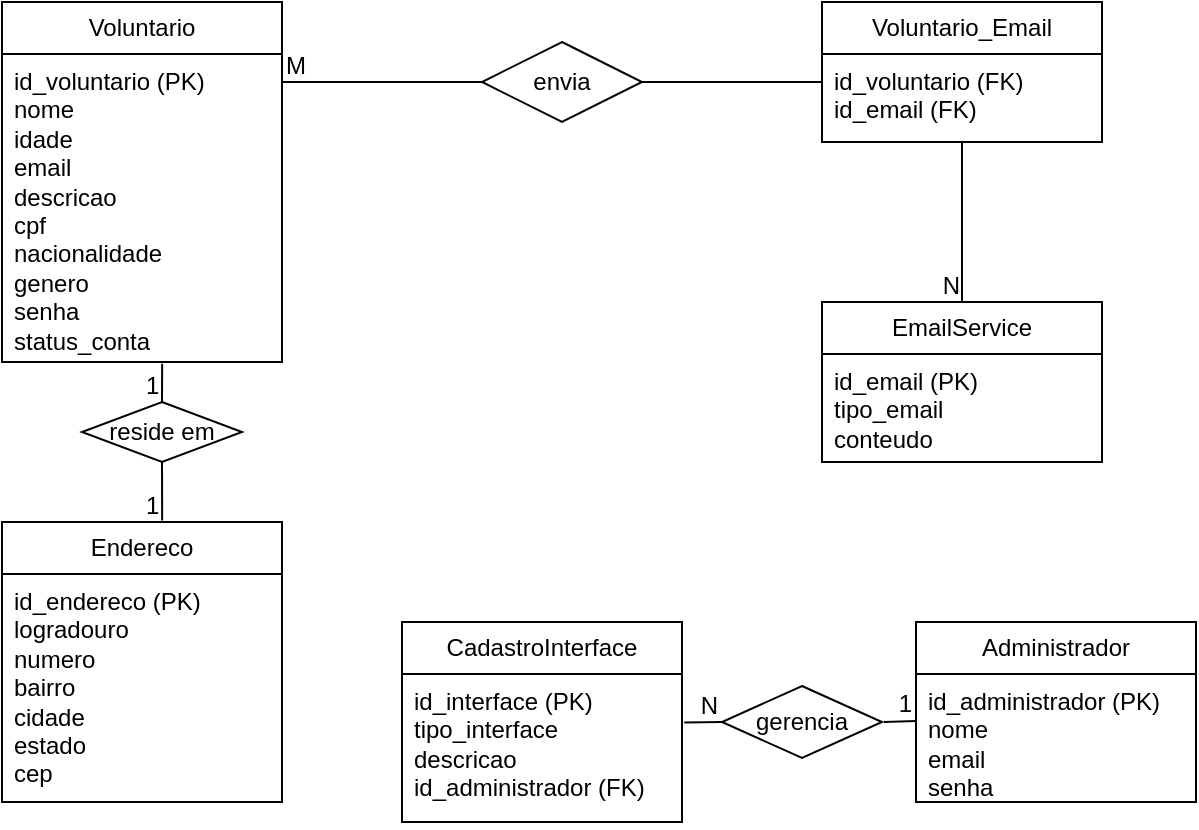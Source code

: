 <mxfile version="28.1.2">
  <diagram name="Página-1" id="8hhSlDrZpkO1EEdTNnP6">
    <mxGraphModel dx="1188" dy="716" grid="1" gridSize="10" guides="1" tooltips="1" connect="1" arrows="1" fold="1" page="1" pageScale="1" pageWidth="827" pageHeight="1169" math="0" shadow="0">
      <root>
        <mxCell id="w1I984R7f-KFnk7dsxQA-0" />
        <mxCell id="w1I984R7f-KFnk7dsxQA-1" parent="w1I984R7f-KFnk7dsxQA-0" />
        <mxCell id="YxrCOYH1ewUmFqthotfW-0" value="Voluntario" style="swimlane;fontStyle=0;childLayout=stackLayout;horizontal=1;startSize=26;fillColor=none;horizontalStack=0;resizeParent=1;resizeParentMax=0;resizeLast=0;collapsible=1;marginBottom=0;whiteSpace=wrap;html=1;" vertex="1" parent="w1I984R7f-KFnk7dsxQA-1">
          <mxGeometry x="80" y="80" width="140" height="180" as="geometry" />
        </mxCell>
        <mxCell id="YxrCOYH1ewUmFqthotfW-1" value="id_voluntario (PK)&lt;div&gt;nome&lt;/div&gt;&lt;div&gt;idade&lt;/div&gt;&lt;div&gt;email&lt;/div&gt;&lt;div&gt;descricao&lt;/div&gt;&lt;div&gt;cpf&lt;/div&gt;&lt;div&gt;nacionalidade&lt;/div&gt;&lt;div&gt;genero&lt;/div&gt;&lt;div&gt;senha&lt;/div&gt;&lt;div&gt;status_conta&lt;br&gt;&lt;div&gt;&lt;br&gt;&lt;/div&gt;&lt;div&gt;&lt;br&gt;&lt;/div&gt;&lt;/div&gt;" style="text;strokeColor=none;fillColor=none;align=left;verticalAlign=top;spacingLeft=4;spacingRight=4;overflow=hidden;rotatable=0;points=[[0,0.5],[1,0.5]];portConstraint=eastwest;whiteSpace=wrap;html=1;" vertex="1" parent="YxrCOYH1ewUmFqthotfW-0">
          <mxGeometry y="26" width="140" height="154" as="geometry" />
        </mxCell>
        <mxCell id="YxrCOYH1ewUmFqthotfW-4" value="Voluntario_Email" style="swimlane;fontStyle=0;childLayout=stackLayout;horizontal=1;startSize=26;fillColor=none;horizontalStack=0;resizeParent=1;resizeParentMax=0;resizeLast=0;collapsible=1;marginBottom=0;whiteSpace=wrap;html=1;" vertex="1" parent="w1I984R7f-KFnk7dsxQA-1">
          <mxGeometry x="490" y="80" width="140" height="70" as="geometry">
            <mxRectangle x="490" y="80" width="130" height="30" as="alternateBounds" />
          </mxGeometry>
        </mxCell>
        <mxCell id="YxrCOYH1ewUmFqthotfW-5" value="id_voluntario (FK)&lt;div&gt;id_email (FK)&lt;/div&gt;" style="text;strokeColor=none;fillColor=none;align=left;verticalAlign=top;spacingLeft=4;spacingRight=4;overflow=hidden;rotatable=0;points=[[0,0.5],[1,0.5]];portConstraint=eastwest;whiteSpace=wrap;html=1;" vertex="1" parent="YxrCOYH1ewUmFqthotfW-4">
          <mxGeometry y="26" width="140" height="44" as="geometry" />
        </mxCell>
        <mxCell id="YxrCOYH1ewUmFqthotfW-8" value="EmailService" style="swimlane;fontStyle=0;childLayout=stackLayout;horizontal=1;startSize=26;fillColor=none;horizontalStack=0;resizeParent=1;resizeParentMax=0;resizeLast=0;collapsible=1;marginBottom=0;whiteSpace=wrap;html=1;" vertex="1" parent="w1I984R7f-KFnk7dsxQA-1">
          <mxGeometry x="490" y="230" width="140" height="80" as="geometry" />
        </mxCell>
        <mxCell id="YxrCOYH1ewUmFqthotfW-9" value="id_email (PK)&lt;div&gt;tipo_email&lt;/div&gt;&lt;div&gt;conteudo&lt;/div&gt;&lt;div&gt;&lt;br&gt;&lt;/div&gt;" style="text;strokeColor=none;fillColor=none;align=left;verticalAlign=top;spacingLeft=4;spacingRight=4;overflow=hidden;rotatable=0;points=[[0,0.5],[1,0.5]];portConstraint=eastwest;whiteSpace=wrap;html=1;" vertex="1" parent="YxrCOYH1ewUmFqthotfW-8">
          <mxGeometry y="26" width="140" height="54" as="geometry" />
        </mxCell>
        <mxCell id="YxrCOYH1ewUmFqthotfW-12" value="Endereco" style="swimlane;fontStyle=0;childLayout=stackLayout;horizontal=1;startSize=26;fillColor=none;horizontalStack=0;resizeParent=1;resizeParentMax=0;resizeLast=0;collapsible=1;marginBottom=0;whiteSpace=wrap;html=1;" vertex="1" parent="w1I984R7f-KFnk7dsxQA-1">
          <mxGeometry x="80" y="340" width="140" height="140" as="geometry" />
        </mxCell>
        <mxCell id="YxrCOYH1ewUmFqthotfW-13" value="id_endereco (PK)&lt;div&gt;logradouro&lt;/div&gt;&lt;div&gt;numero&lt;/div&gt;&lt;div&gt;bairro&lt;/div&gt;&lt;div&gt;cidade&lt;/div&gt;&lt;div&gt;estado&lt;/div&gt;&lt;div&gt;cep&lt;/div&gt;" style="text;strokeColor=none;fillColor=none;align=left;verticalAlign=top;spacingLeft=4;spacingRight=4;overflow=hidden;rotatable=0;points=[[0,0.5],[1,0.5]];portConstraint=eastwest;whiteSpace=wrap;html=1;" vertex="1" parent="YxrCOYH1ewUmFqthotfW-12">
          <mxGeometry y="26" width="140" height="114" as="geometry" />
        </mxCell>
        <mxCell id="YxrCOYH1ewUmFqthotfW-16" value="CadastroInterface" style="swimlane;fontStyle=0;childLayout=stackLayout;horizontal=1;startSize=26;fillColor=none;horizontalStack=0;resizeParent=1;resizeParentMax=0;resizeLast=0;collapsible=1;marginBottom=0;whiteSpace=wrap;html=1;" vertex="1" parent="w1I984R7f-KFnk7dsxQA-1">
          <mxGeometry x="280" y="390" width="140" height="100" as="geometry" />
        </mxCell>
        <mxCell id="YxrCOYH1ewUmFqthotfW-17" value="id_interface (PK)&lt;div&gt;tipo_interface&lt;/div&gt;&lt;div&gt;descricao&lt;/div&gt;&lt;div&gt;id_administrador (FK)&lt;/div&gt;" style="text;strokeColor=none;fillColor=none;align=left;verticalAlign=top;spacingLeft=4;spacingRight=4;overflow=hidden;rotatable=0;points=[[0,0.5],[1,0.5]];portConstraint=eastwest;whiteSpace=wrap;html=1;" vertex="1" parent="YxrCOYH1ewUmFqthotfW-16">
          <mxGeometry y="26" width="140" height="74" as="geometry" />
        </mxCell>
        <mxCell id="YxrCOYH1ewUmFqthotfW-20" value="Administrador" style="swimlane;fontStyle=0;childLayout=stackLayout;horizontal=1;startSize=26;fillColor=none;horizontalStack=0;resizeParent=1;resizeParentMax=0;resizeLast=0;collapsible=1;marginBottom=0;whiteSpace=wrap;html=1;" vertex="1" parent="w1I984R7f-KFnk7dsxQA-1">
          <mxGeometry x="537" y="390" width="140" height="90" as="geometry" />
        </mxCell>
        <mxCell id="YxrCOYH1ewUmFqthotfW-21" value="id_administrador (PK)&lt;div&gt;nome&lt;/div&gt;&lt;div&gt;email&lt;/div&gt;&lt;div&gt;senha&lt;/div&gt;" style="text;strokeColor=none;fillColor=none;align=left;verticalAlign=top;spacingLeft=4;spacingRight=4;overflow=hidden;rotatable=0;points=[[0,0.5],[1,0.5]];portConstraint=eastwest;whiteSpace=wrap;html=1;" vertex="1" parent="YxrCOYH1ewUmFqthotfW-20">
          <mxGeometry y="26" width="140" height="64" as="geometry" />
        </mxCell>
        <mxCell id="YxrCOYH1ewUmFqthotfW-25" value="" style="endArrow=none;html=1;rounded=0;entryX=0.5;entryY=0;entryDx=0;entryDy=0;" edge="1" parent="w1I984R7f-KFnk7dsxQA-1" target="YxrCOYH1ewUmFqthotfW-8">
          <mxGeometry relative="1" as="geometry">
            <mxPoint x="220" y="120" as="sourcePoint" />
            <mxPoint x="380" y="120" as="targetPoint" />
            <Array as="points">
              <mxPoint x="490" y="120" />
              <mxPoint x="490" y="150" />
              <mxPoint x="560" y="150" />
            </Array>
          </mxGeometry>
        </mxCell>
        <mxCell id="YxrCOYH1ewUmFqthotfW-26" value="M" style="resizable=0;html=1;whiteSpace=wrap;align=left;verticalAlign=bottom;" connectable="0" vertex="1" parent="YxrCOYH1ewUmFqthotfW-25">
          <mxGeometry x="-1" relative="1" as="geometry" />
        </mxCell>
        <mxCell id="YxrCOYH1ewUmFqthotfW-27" value="N" style="resizable=0;html=1;whiteSpace=wrap;align=right;verticalAlign=bottom;" connectable="0" vertex="1" parent="YxrCOYH1ewUmFqthotfW-25">
          <mxGeometry x="1" relative="1" as="geometry" />
        </mxCell>
        <mxCell id="YxrCOYH1ewUmFqthotfW-28" value="envia" style="rhombus;whiteSpace=wrap;html=1;" vertex="1" parent="w1I984R7f-KFnk7dsxQA-1">
          <mxGeometry x="320" y="100" width="80" height="40" as="geometry" />
        </mxCell>
        <mxCell id="YxrCOYH1ewUmFqthotfW-29" value="" style="endArrow=none;html=1;rounded=0;exitX=0.5;exitY=1;exitDx=0;exitDy=0;entryX=0.572;entryY=-0.005;entryDx=0;entryDy=0;entryPerimeter=0;" edge="1" parent="w1I984R7f-KFnk7dsxQA-1" source="YxrCOYH1ewUmFqthotfW-33" target="YxrCOYH1ewUmFqthotfW-12">
          <mxGeometry relative="1" as="geometry">
            <mxPoint x="140" y="290" as="sourcePoint" />
            <mxPoint x="300" y="290" as="targetPoint" />
          </mxGeometry>
        </mxCell>
        <mxCell id="YxrCOYH1ewUmFqthotfW-30" value="1" style="resizable=0;html=1;whiteSpace=wrap;align=left;verticalAlign=bottom;direction=west;" connectable="0" vertex="1" parent="w1I984R7f-KFnk7dsxQA-1">
          <mxGeometry x="150" y="280" as="geometry" />
        </mxCell>
        <mxCell id="YxrCOYH1ewUmFqthotfW-31" value="1" style="resizable=0;html=1;whiteSpace=wrap;align=left;verticalAlign=bottom;direction=west;" connectable="0" vertex="1" parent="w1I984R7f-KFnk7dsxQA-1">
          <mxGeometry x="150" y="340" as="geometry" />
        </mxCell>
        <mxCell id="YxrCOYH1ewUmFqthotfW-34" value="" style="endArrow=none;html=1;rounded=0;exitX=0.572;exitY=1.006;exitDx=0;exitDy=0;exitPerimeter=0;" edge="1" parent="w1I984R7f-KFnk7dsxQA-1" source="YxrCOYH1ewUmFqthotfW-1">
          <mxGeometry relative="1" as="geometry">
            <mxPoint x="147" y="262" as="sourcePoint" />
            <mxPoint x="160" y="280" as="targetPoint" />
          </mxGeometry>
        </mxCell>
        <mxCell id="YxrCOYH1ewUmFqthotfW-33" value="reside em" style="rhombus;whiteSpace=wrap;html=1;" vertex="1" parent="w1I984R7f-KFnk7dsxQA-1">
          <mxGeometry x="120" y="280" width="80" height="30" as="geometry" />
        </mxCell>
        <mxCell id="YxrCOYH1ewUmFqthotfW-35" value="" style="endArrow=none;html=1;rounded=0;entryX=0.005;entryY=0.371;entryDx=0;entryDy=0;entryPerimeter=0;" edge="1" parent="w1I984R7f-KFnk7dsxQA-1">
          <mxGeometry relative="1" as="geometry">
            <mxPoint x="521" y="440" as="sourcePoint" />
            <mxPoint x="537" y="439.554" as="targetPoint" />
          </mxGeometry>
        </mxCell>
        <mxCell id="YxrCOYH1ewUmFqthotfW-36" value="1" style="resizable=0;html=1;whiteSpace=wrap;align=right;verticalAlign=bottom;" connectable="0" vertex="1" parent="YxrCOYH1ewUmFqthotfW-35">
          <mxGeometry x="1" relative="1" as="geometry" />
        </mxCell>
        <mxCell id="YxrCOYH1ewUmFqthotfW-37" value="N" style="resizable=0;html=1;whiteSpace=wrap;align=right;verticalAlign=bottom;" connectable="0" vertex="1" parent="w1I984R7f-KFnk7dsxQA-1">
          <mxGeometry x="300" y="440" width="140" as="geometry" />
        </mxCell>
        <mxCell id="YxrCOYH1ewUmFqthotfW-41" value="" style="endArrow=none;html=1;rounded=0;entryX=0;entryY=0.5;entryDx=0;entryDy=0;exitX=1.013;exitY=0.381;exitDx=0;exitDy=0;exitPerimeter=0;" edge="1" parent="w1I984R7f-KFnk7dsxQA-1" target="YxrCOYH1ewUmFqthotfW-38">
          <mxGeometry relative="1" as="geometry">
            <mxPoint x="421.12" y="440.194" as="sourcePoint" />
            <mxPoint x="537" y="439.554" as="targetPoint" />
          </mxGeometry>
        </mxCell>
        <mxCell id="YxrCOYH1ewUmFqthotfW-38" value="gerencia" style="rhombus;whiteSpace=wrap;html=1;" vertex="1" parent="w1I984R7f-KFnk7dsxQA-1">
          <mxGeometry x="440" y="422" width="80" height="36" as="geometry" />
        </mxCell>
      </root>
    </mxGraphModel>
  </diagram>
</mxfile>
